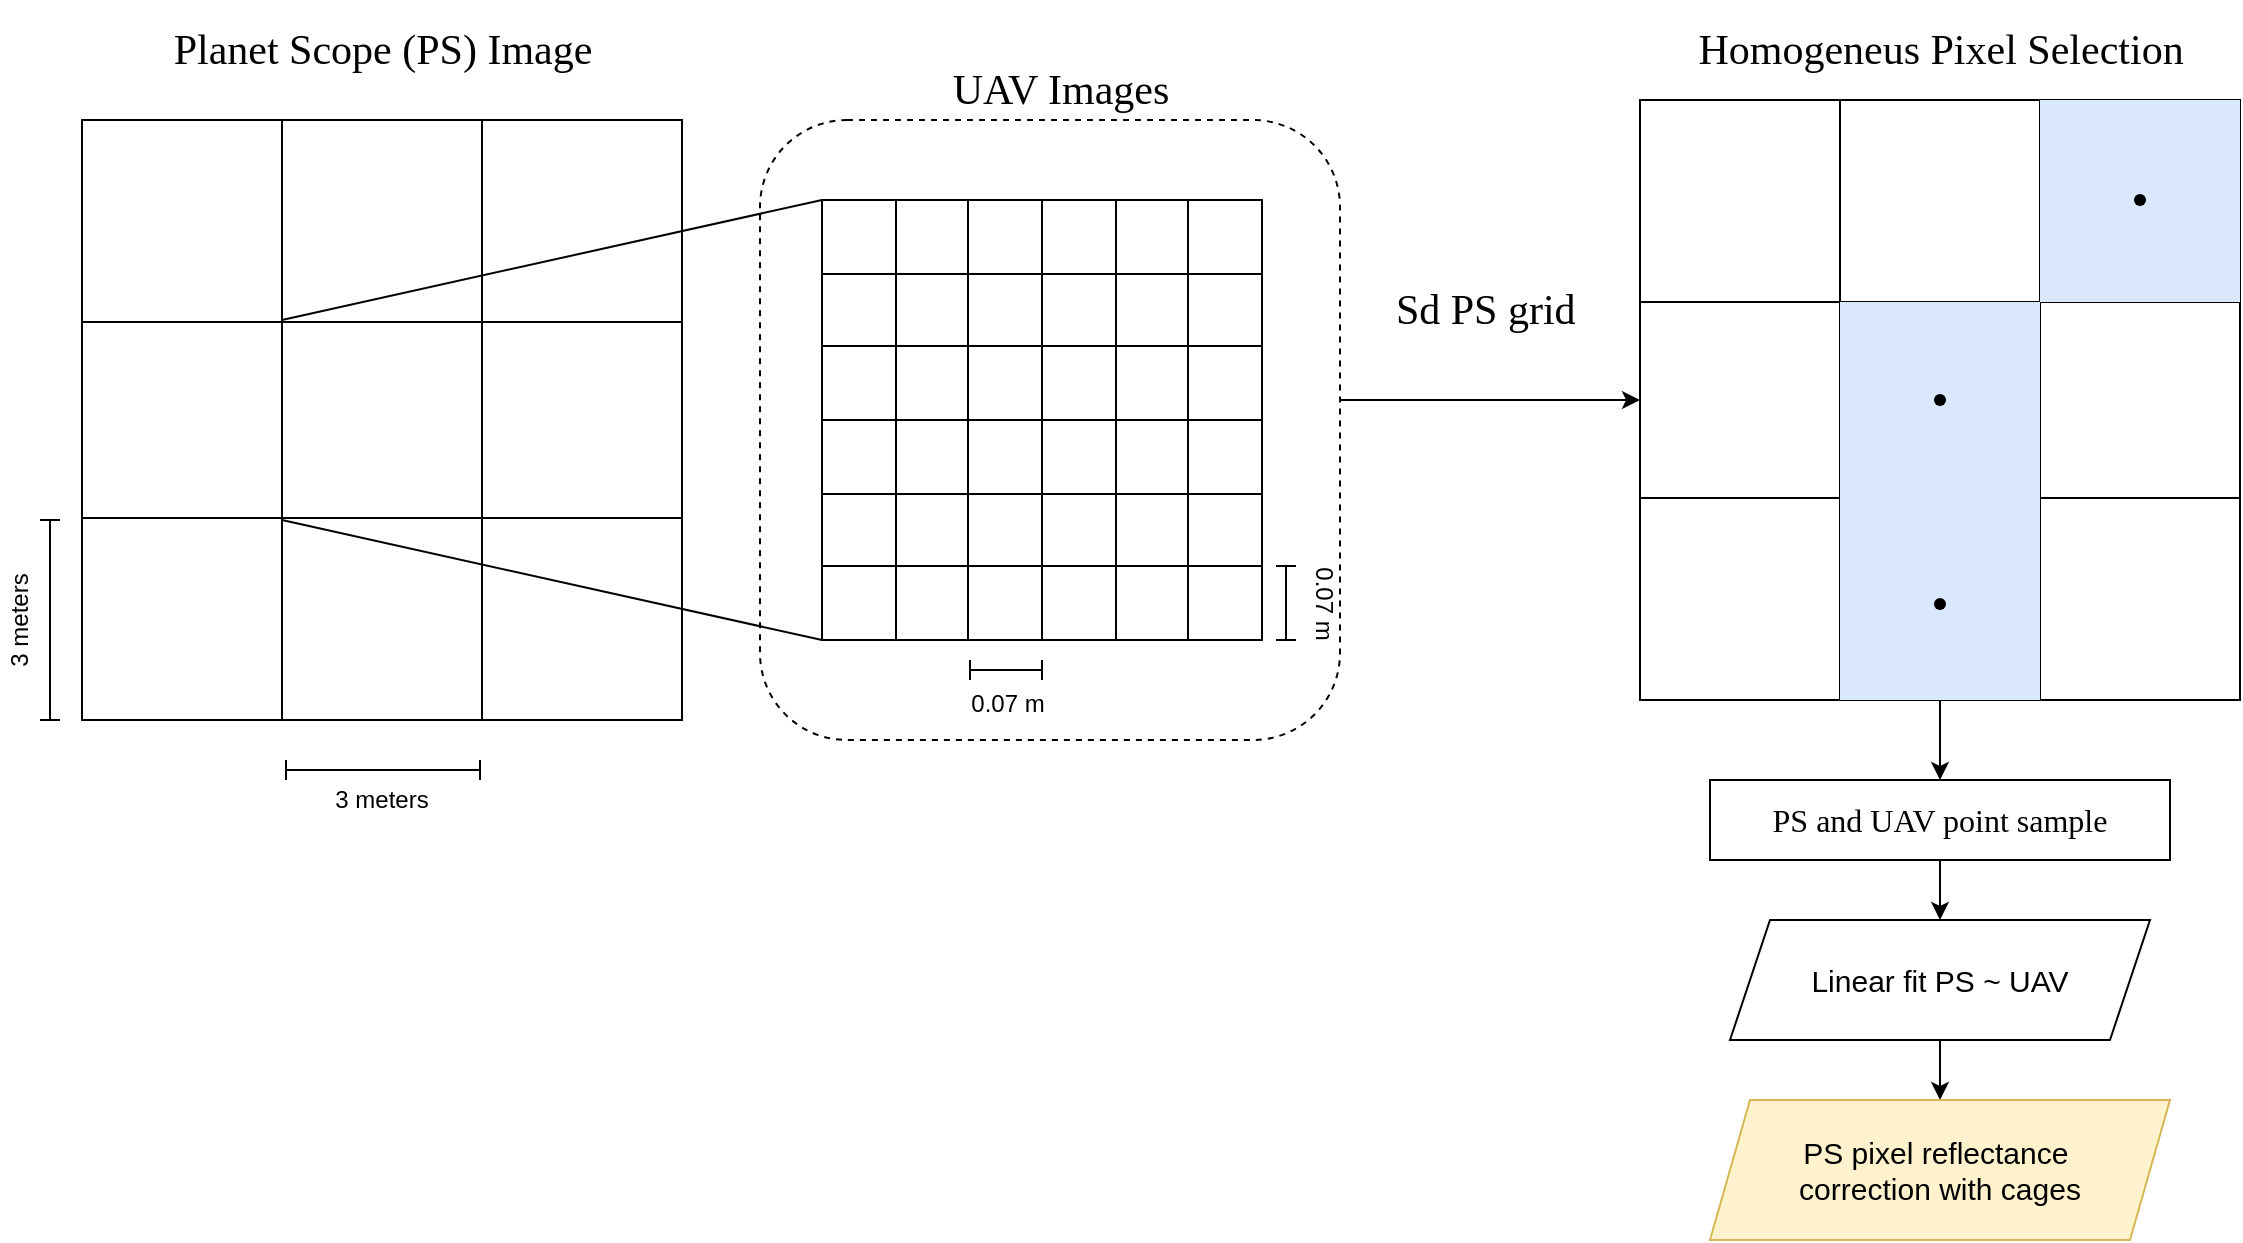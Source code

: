 <mxfile>
    <diagram name="Página-1" id="5rV0twhza5GSK3XuXcBs">
        <mxGraphModel dx="1407" dy="1780" grid="1" gridSize="10" guides="1" tooltips="1" connect="1" arrows="1" fold="1" page="1" pageScale="1" pageWidth="1169" pageHeight="827" math="0" shadow="0">
            <root>
                <mxCell id="0"/>
                <mxCell id="1" parent="0"/>
                <mxCell id="ST9EL9cw2-seMEYedsz2-27" value="" style="shape=table;startSize=0;container=1;collapsible=0;childLayout=tableLayout;fontSize=16;" parent="1" vertex="1">
                    <mxGeometry x="451" y="-550" width="110" height="110" as="geometry"/>
                </mxCell>
                <mxCell id="ST9EL9cw2-seMEYedsz2-28" value="" style="shape=tableRow;horizontal=0;startSize=0;swimlaneHead=0;swimlaneBody=0;strokeColor=inherit;top=0;left=0;bottom=0;right=0;collapsible=0;dropTarget=0;fillColor=none;points=[[0,0.5],[1,0.5]];portConstraint=eastwest;fontSize=16;" parent="ST9EL9cw2-seMEYedsz2-27" vertex="1">
                    <mxGeometry width="110" height="37" as="geometry"/>
                </mxCell>
                <mxCell id="ST9EL9cw2-seMEYedsz2-29" value="" style="shape=partialRectangle;html=1;whiteSpace=wrap;connectable=0;strokeColor=inherit;overflow=hidden;fillColor=none;top=0;left=0;bottom=0;right=0;pointerEvents=1;fontSize=16;" parent="ST9EL9cw2-seMEYedsz2-28" vertex="1">
                    <mxGeometry width="37" height="37" as="geometry">
                        <mxRectangle width="37" height="37" as="alternateBounds"/>
                    </mxGeometry>
                </mxCell>
                <mxCell id="ST9EL9cw2-seMEYedsz2-30" value="" style="shape=partialRectangle;html=1;whiteSpace=wrap;connectable=0;strokeColor=inherit;overflow=hidden;fillColor=none;top=0;left=0;bottom=0;right=0;pointerEvents=1;fontSize=16;" parent="ST9EL9cw2-seMEYedsz2-28" vertex="1">
                    <mxGeometry x="37" width="36" height="37" as="geometry">
                        <mxRectangle width="36" height="37" as="alternateBounds"/>
                    </mxGeometry>
                </mxCell>
                <mxCell id="ST9EL9cw2-seMEYedsz2-31" value="" style="shape=partialRectangle;html=1;whiteSpace=wrap;connectable=0;strokeColor=inherit;overflow=hidden;fillColor=none;top=0;left=0;bottom=0;right=0;pointerEvents=1;fontSize=16;" parent="ST9EL9cw2-seMEYedsz2-28" vertex="1">
                    <mxGeometry x="73" width="37" height="37" as="geometry">
                        <mxRectangle width="37" height="37" as="alternateBounds"/>
                    </mxGeometry>
                </mxCell>
                <mxCell id="ST9EL9cw2-seMEYedsz2-32" value="" style="shape=tableRow;horizontal=0;startSize=0;swimlaneHead=0;swimlaneBody=0;strokeColor=inherit;top=0;left=0;bottom=0;right=0;collapsible=0;dropTarget=0;fillColor=none;points=[[0,0.5],[1,0.5]];portConstraint=eastwest;fontSize=16;" parent="ST9EL9cw2-seMEYedsz2-27" vertex="1">
                    <mxGeometry y="37" width="110" height="36" as="geometry"/>
                </mxCell>
                <mxCell id="ST9EL9cw2-seMEYedsz2-33" value="" style="shape=partialRectangle;html=1;whiteSpace=wrap;connectable=0;strokeColor=inherit;overflow=hidden;fillColor=none;top=0;left=0;bottom=0;right=0;pointerEvents=1;fontSize=16;" parent="ST9EL9cw2-seMEYedsz2-32" vertex="1">
                    <mxGeometry width="37" height="36" as="geometry">
                        <mxRectangle width="37" height="36" as="alternateBounds"/>
                    </mxGeometry>
                </mxCell>
                <mxCell id="ST9EL9cw2-seMEYedsz2-34" value="" style="shape=partialRectangle;html=1;whiteSpace=wrap;connectable=0;strokeColor=inherit;overflow=hidden;fillColor=none;top=0;left=0;bottom=0;right=0;pointerEvents=1;fontSize=16;" parent="ST9EL9cw2-seMEYedsz2-32" vertex="1">
                    <mxGeometry x="37" width="36" height="36" as="geometry">
                        <mxRectangle width="36" height="36" as="alternateBounds"/>
                    </mxGeometry>
                </mxCell>
                <mxCell id="ST9EL9cw2-seMEYedsz2-35" value="" style="shape=partialRectangle;html=1;whiteSpace=wrap;connectable=0;strokeColor=inherit;overflow=hidden;fillColor=none;top=0;left=0;bottom=0;right=0;pointerEvents=1;fontSize=16;" parent="ST9EL9cw2-seMEYedsz2-32" vertex="1">
                    <mxGeometry x="73" width="37" height="36" as="geometry">
                        <mxRectangle width="37" height="36" as="alternateBounds"/>
                    </mxGeometry>
                </mxCell>
                <mxCell id="ST9EL9cw2-seMEYedsz2-36" value="" style="shape=tableRow;horizontal=0;startSize=0;swimlaneHead=0;swimlaneBody=0;strokeColor=inherit;top=0;left=0;bottom=0;right=0;collapsible=0;dropTarget=0;fillColor=none;points=[[0,0.5],[1,0.5]];portConstraint=eastwest;fontSize=16;" parent="ST9EL9cw2-seMEYedsz2-27" vertex="1">
                    <mxGeometry y="73" width="110" height="37" as="geometry"/>
                </mxCell>
                <mxCell id="ST9EL9cw2-seMEYedsz2-37" value="" style="shape=partialRectangle;html=1;whiteSpace=wrap;connectable=0;strokeColor=inherit;overflow=hidden;fillColor=none;top=0;left=0;bottom=0;right=0;pointerEvents=1;fontSize=16;" parent="ST9EL9cw2-seMEYedsz2-36" vertex="1">
                    <mxGeometry width="37" height="37" as="geometry">
                        <mxRectangle width="37" height="37" as="alternateBounds"/>
                    </mxGeometry>
                </mxCell>
                <mxCell id="ST9EL9cw2-seMEYedsz2-38" value="" style="shape=partialRectangle;html=1;whiteSpace=wrap;connectable=0;strokeColor=inherit;overflow=hidden;fillColor=none;top=0;left=0;bottom=0;right=0;pointerEvents=1;fontSize=16;" parent="ST9EL9cw2-seMEYedsz2-36" vertex="1">
                    <mxGeometry x="37" width="36" height="37" as="geometry">
                        <mxRectangle width="36" height="37" as="alternateBounds"/>
                    </mxGeometry>
                </mxCell>
                <mxCell id="ST9EL9cw2-seMEYedsz2-39" value="" style="shape=partialRectangle;html=1;whiteSpace=wrap;connectable=0;strokeColor=inherit;overflow=hidden;fillColor=none;top=0;left=0;bottom=0;right=0;pointerEvents=1;fontSize=16;" parent="ST9EL9cw2-seMEYedsz2-36" vertex="1">
                    <mxGeometry x="73" width="37" height="37" as="geometry">
                        <mxRectangle width="37" height="37" as="alternateBounds"/>
                    </mxGeometry>
                </mxCell>
                <mxCell id="ST9EL9cw2-seMEYedsz2-67" value="" style="shape=table;startSize=0;container=1;collapsible=0;childLayout=tableLayout;fontSize=16;" parent="1" vertex="1">
                    <mxGeometry x="81" y="-700" width="300" height="300" as="geometry"/>
                </mxCell>
                <mxCell id="ST9EL9cw2-seMEYedsz2-68" value="" style="shape=tableRow;horizontal=0;startSize=0;swimlaneHead=0;swimlaneBody=0;strokeColor=inherit;top=0;left=0;bottom=0;right=0;collapsible=0;dropTarget=0;fillColor=none;points=[[0,0.5],[1,0.5]];portConstraint=eastwest;fontSize=16;" parent="ST9EL9cw2-seMEYedsz2-67" vertex="1">
                    <mxGeometry width="300" height="101" as="geometry"/>
                </mxCell>
                <mxCell id="ST9EL9cw2-seMEYedsz2-69" value="" style="shape=partialRectangle;html=1;whiteSpace=wrap;connectable=0;strokeColor=inherit;overflow=hidden;fillColor=none;top=0;left=0;bottom=0;right=0;pointerEvents=1;fontSize=16;" parent="ST9EL9cw2-seMEYedsz2-68" vertex="1">
                    <mxGeometry width="100" height="101" as="geometry">
                        <mxRectangle width="100" height="101" as="alternateBounds"/>
                    </mxGeometry>
                </mxCell>
                <mxCell id="ST9EL9cw2-seMEYedsz2-70" value="" style="shape=partialRectangle;html=1;whiteSpace=wrap;connectable=0;strokeColor=inherit;overflow=hidden;fillColor=none;top=0;left=0;bottom=0;right=0;pointerEvents=1;fontSize=16;" parent="ST9EL9cw2-seMEYedsz2-68" vertex="1">
                    <mxGeometry x="100" width="100" height="101" as="geometry">
                        <mxRectangle width="100" height="101" as="alternateBounds"/>
                    </mxGeometry>
                </mxCell>
                <mxCell id="ST9EL9cw2-seMEYedsz2-71" value="" style="shape=partialRectangle;html=1;whiteSpace=wrap;connectable=0;strokeColor=inherit;overflow=hidden;fillColor=none;top=0;left=0;bottom=0;right=0;pointerEvents=1;fontSize=16;" parent="ST9EL9cw2-seMEYedsz2-68" vertex="1">
                    <mxGeometry x="200" width="100" height="101" as="geometry">
                        <mxRectangle width="100" height="101" as="alternateBounds"/>
                    </mxGeometry>
                </mxCell>
                <mxCell id="ST9EL9cw2-seMEYedsz2-72" value="" style="shape=tableRow;horizontal=0;startSize=0;swimlaneHead=0;swimlaneBody=0;strokeColor=inherit;top=0;left=0;bottom=0;right=0;collapsible=0;dropTarget=0;fillColor=none;points=[[0,0.5],[1,0.5]];portConstraint=eastwest;fontSize=16;" parent="ST9EL9cw2-seMEYedsz2-67" vertex="1">
                    <mxGeometry y="101" width="300" height="98" as="geometry"/>
                </mxCell>
                <mxCell id="ST9EL9cw2-seMEYedsz2-73" value="" style="shape=partialRectangle;html=1;whiteSpace=wrap;connectable=0;strokeColor=inherit;overflow=hidden;fillColor=none;top=0;left=0;bottom=0;right=0;pointerEvents=1;fontSize=16;" parent="ST9EL9cw2-seMEYedsz2-72" vertex="1">
                    <mxGeometry width="100" height="98" as="geometry">
                        <mxRectangle width="100" height="98" as="alternateBounds"/>
                    </mxGeometry>
                </mxCell>
                <mxCell id="ST9EL9cw2-seMEYedsz2-74" value="" style="shape=partialRectangle;html=1;whiteSpace=wrap;connectable=0;strokeColor=inherit;overflow=hidden;fillColor=none;top=0;left=0;bottom=0;right=0;pointerEvents=1;fontSize=16;" parent="ST9EL9cw2-seMEYedsz2-72" vertex="1">
                    <mxGeometry x="100" width="100" height="98" as="geometry">
                        <mxRectangle width="100" height="98" as="alternateBounds"/>
                    </mxGeometry>
                </mxCell>
                <mxCell id="ST9EL9cw2-seMEYedsz2-75" value="" style="shape=partialRectangle;html=1;whiteSpace=wrap;connectable=0;strokeColor=inherit;overflow=hidden;fillColor=none;top=0;left=0;bottom=0;right=0;pointerEvents=1;fontSize=16;" parent="ST9EL9cw2-seMEYedsz2-72" vertex="1">
                    <mxGeometry x="200" width="100" height="98" as="geometry">
                        <mxRectangle width="100" height="98" as="alternateBounds"/>
                    </mxGeometry>
                </mxCell>
                <mxCell id="ST9EL9cw2-seMEYedsz2-76" value="" style="shape=tableRow;horizontal=0;startSize=0;swimlaneHead=0;swimlaneBody=0;strokeColor=inherit;top=0;left=0;bottom=0;right=0;collapsible=0;dropTarget=0;fillColor=none;points=[[0,0.5],[1,0.5]];portConstraint=eastwest;fontSize=16;" parent="ST9EL9cw2-seMEYedsz2-67" vertex="1">
                    <mxGeometry y="199" width="300" height="101" as="geometry"/>
                </mxCell>
                <mxCell id="ST9EL9cw2-seMEYedsz2-77" value="" style="shape=partialRectangle;html=1;whiteSpace=wrap;connectable=0;strokeColor=inherit;overflow=hidden;fillColor=none;top=0;left=0;bottom=0;right=0;pointerEvents=1;fontSize=16;" parent="ST9EL9cw2-seMEYedsz2-76" vertex="1">
                    <mxGeometry width="100" height="101" as="geometry">
                        <mxRectangle width="100" height="101" as="alternateBounds"/>
                    </mxGeometry>
                </mxCell>
                <mxCell id="ST9EL9cw2-seMEYedsz2-78" value="" style="shape=partialRectangle;html=1;whiteSpace=wrap;connectable=0;strokeColor=inherit;overflow=hidden;fillColor=none;top=0;left=0;bottom=0;right=0;pointerEvents=1;fontSize=16;" parent="ST9EL9cw2-seMEYedsz2-76" vertex="1">
                    <mxGeometry x="100" width="100" height="101" as="geometry">
                        <mxRectangle width="100" height="101" as="alternateBounds"/>
                    </mxGeometry>
                </mxCell>
                <mxCell id="ST9EL9cw2-seMEYedsz2-79" value="" style="shape=partialRectangle;html=1;whiteSpace=wrap;connectable=0;strokeColor=inherit;overflow=hidden;fillColor=none;top=0;left=0;bottom=0;right=0;pointerEvents=1;fontSize=16;" parent="ST9EL9cw2-seMEYedsz2-76" vertex="1">
                    <mxGeometry x="200" width="100" height="101" as="geometry">
                        <mxRectangle width="100" height="101" as="alternateBounds"/>
                    </mxGeometry>
                </mxCell>
                <mxCell id="ST9EL9cw2-seMEYedsz2-120" value="" style="endArrow=none;html=1;rounded=0;entryX=0;entryY=0;entryDx=0;entryDy=0;entryPerimeter=0;" parent="1" target="ST9EL9cw2-seMEYedsz2-136" edge="1">
                    <mxGeometry width="50" height="50" relative="1" as="geometry">
                        <mxPoint x="181" y="-600" as="sourcePoint"/>
                        <mxPoint x="450.88" y="-621.594" as="targetPoint"/>
                    </mxGeometry>
                </mxCell>
                <mxCell id="ST9EL9cw2-seMEYedsz2-121" value="" style="endArrow=none;html=1;rounded=0;" parent="1" edge="1">
                    <mxGeometry width="50" height="50" relative="1" as="geometry">
                        <mxPoint x="181" y="-500" as="sourcePoint"/>
                        <mxPoint x="451" y="-440" as="targetPoint"/>
                    </mxGeometry>
                </mxCell>
                <mxCell id="ST9EL9cw2-seMEYedsz2-122" value="" style="shape=table;startSize=0;container=1;collapsible=0;childLayout=tableLayout;fontSize=16;" parent="1" vertex="1">
                    <mxGeometry x="561" y="-550" width="110" height="110" as="geometry"/>
                </mxCell>
                <mxCell id="ST9EL9cw2-seMEYedsz2-123" value="" style="shape=tableRow;horizontal=0;startSize=0;swimlaneHead=0;swimlaneBody=0;strokeColor=inherit;top=0;left=0;bottom=0;right=0;collapsible=0;dropTarget=0;fillColor=none;points=[[0,0.5],[1,0.5]];portConstraint=eastwest;fontSize=16;" parent="ST9EL9cw2-seMEYedsz2-122" vertex="1">
                    <mxGeometry width="110" height="37" as="geometry"/>
                </mxCell>
                <mxCell id="ST9EL9cw2-seMEYedsz2-124" value="" style="shape=partialRectangle;html=1;whiteSpace=wrap;connectable=0;strokeColor=inherit;overflow=hidden;fillColor=none;top=0;left=0;bottom=0;right=0;pointerEvents=1;fontSize=16;" parent="ST9EL9cw2-seMEYedsz2-123" vertex="1">
                    <mxGeometry width="37" height="37" as="geometry">
                        <mxRectangle width="37" height="37" as="alternateBounds"/>
                    </mxGeometry>
                </mxCell>
                <mxCell id="ST9EL9cw2-seMEYedsz2-125" value="" style="shape=partialRectangle;html=1;whiteSpace=wrap;connectable=0;strokeColor=inherit;overflow=hidden;fillColor=none;top=0;left=0;bottom=0;right=0;pointerEvents=1;fontSize=16;" parent="ST9EL9cw2-seMEYedsz2-123" vertex="1">
                    <mxGeometry x="37" width="36" height="37" as="geometry">
                        <mxRectangle width="36" height="37" as="alternateBounds"/>
                    </mxGeometry>
                </mxCell>
                <mxCell id="ST9EL9cw2-seMEYedsz2-126" value="" style="shape=partialRectangle;html=1;whiteSpace=wrap;connectable=0;strokeColor=inherit;overflow=hidden;fillColor=none;top=0;left=0;bottom=0;right=0;pointerEvents=1;fontSize=16;" parent="ST9EL9cw2-seMEYedsz2-123" vertex="1">
                    <mxGeometry x="73" width="37" height="37" as="geometry">
                        <mxRectangle width="37" height="37" as="alternateBounds"/>
                    </mxGeometry>
                </mxCell>
                <mxCell id="ST9EL9cw2-seMEYedsz2-127" value="" style="shape=tableRow;horizontal=0;startSize=0;swimlaneHead=0;swimlaneBody=0;strokeColor=inherit;top=0;left=0;bottom=0;right=0;collapsible=0;dropTarget=0;fillColor=none;points=[[0,0.5],[1,0.5]];portConstraint=eastwest;fontSize=16;" parent="ST9EL9cw2-seMEYedsz2-122" vertex="1">
                    <mxGeometry y="37" width="110" height="36" as="geometry"/>
                </mxCell>
                <mxCell id="ST9EL9cw2-seMEYedsz2-128" value="" style="shape=partialRectangle;html=1;whiteSpace=wrap;connectable=0;strokeColor=inherit;overflow=hidden;fillColor=none;top=0;left=0;bottom=0;right=0;pointerEvents=1;fontSize=16;" parent="ST9EL9cw2-seMEYedsz2-127" vertex="1">
                    <mxGeometry width="37" height="36" as="geometry">
                        <mxRectangle width="37" height="36" as="alternateBounds"/>
                    </mxGeometry>
                </mxCell>
                <mxCell id="ST9EL9cw2-seMEYedsz2-129" value="" style="shape=partialRectangle;html=1;whiteSpace=wrap;connectable=0;strokeColor=inherit;overflow=hidden;fillColor=none;top=0;left=0;bottom=0;right=0;pointerEvents=1;fontSize=16;" parent="ST9EL9cw2-seMEYedsz2-127" vertex="1">
                    <mxGeometry x="37" width="36" height="36" as="geometry">
                        <mxRectangle width="36" height="36" as="alternateBounds"/>
                    </mxGeometry>
                </mxCell>
                <mxCell id="ST9EL9cw2-seMEYedsz2-130" value="" style="shape=partialRectangle;html=1;whiteSpace=wrap;connectable=0;strokeColor=inherit;overflow=hidden;fillColor=none;top=0;left=0;bottom=0;right=0;pointerEvents=1;fontSize=16;" parent="ST9EL9cw2-seMEYedsz2-127" vertex="1">
                    <mxGeometry x="73" width="37" height="36" as="geometry">
                        <mxRectangle width="37" height="36" as="alternateBounds"/>
                    </mxGeometry>
                </mxCell>
                <mxCell id="ST9EL9cw2-seMEYedsz2-131" value="" style="shape=tableRow;horizontal=0;startSize=0;swimlaneHead=0;swimlaneBody=0;strokeColor=inherit;top=0;left=0;bottom=0;right=0;collapsible=0;dropTarget=0;fillColor=none;points=[[0,0.5],[1,0.5]];portConstraint=eastwest;fontSize=16;" parent="ST9EL9cw2-seMEYedsz2-122" vertex="1">
                    <mxGeometry y="73" width="110" height="37" as="geometry"/>
                </mxCell>
                <mxCell id="ST9EL9cw2-seMEYedsz2-132" value="" style="shape=partialRectangle;html=1;whiteSpace=wrap;connectable=0;strokeColor=inherit;overflow=hidden;fillColor=none;top=0;left=0;bottom=0;right=0;pointerEvents=1;fontSize=16;" parent="ST9EL9cw2-seMEYedsz2-131" vertex="1">
                    <mxGeometry width="37" height="37" as="geometry">
                        <mxRectangle width="37" height="37" as="alternateBounds"/>
                    </mxGeometry>
                </mxCell>
                <mxCell id="ST9EL9cw2-seMEYedsz2-133" value="" style="shape=partialRectangle;html=1;whiteSpace=wrap;connectable=0;strokeColor=inherit;overflow=hidden;fillColor=none;top=0;left=0;bottom=0;right=0;pointerEvents=1;fontSize=16;" parent="ST9EL9cw2-seMEYedsz2-131" vertex="1">
                    <mxGeometry x="37" width="36" height="37" as="geometry">
                        <mxRectangle width="36" height="37" as="alternateBounds"/>
                    </mxGeometry>
                </mxCell>
                <mxCell id="ST9EL9cw2-seMEYedsz2-134" value="" style="shape=partialRectangle;html=1;whiteSpace=wrap;connectable=0;strokeColor=inherit;overflow=hidden;fillColor=none;top=0;left=0;bottom=0;right=0;pointerEvents=1;fontSize=16;" parent="ST9EL9cw2-seMEYedsz2-131" vertex="1">
                    <mxGeometry x="73" width="37" height="37" as="geometry">
                        <mxRectangle width="37" height="37" as="alternateBounds"/>
                    </mxGeometry>
                </mxCell>
                <mxCell id="ST9EL9cw2-seMEYedsz2-135" value="" style="shape=table;startSize=0;container=1;collapsible=0;childLayout=tableLayout;fontSize=16;" parent="1" vertex="1">
                    <mxGeometry x="451" y="-660" width="110" height="110" as="geometry"/>
                </mxCell>
                <mxCell id="ST9EL9cw2-seMEYedsz2-136" value="" style="shape=tableRow;horizontal=0;startSize=0;swimlaneHead=0;swimlaneBody=0;strokeColor=inherit;top=0;left=0;bottom=0;right=0;collapsible=0;dropTarget=0;fillColor=none;points=[[0,0.5],[1,0.5]];portConstraint=eastwest;fontSize=16;" parent="ST9EL9cw2-seMEYedsz2-135" vertex="1">
                    <mxGeometry width="110" height="37" as="geometry"/>
                </mxCell>
                <mxCell id="ST9EL9cw2-seMEYedsz2-137" value="" style="shape=partialRectangle;html=1;whiteSpace=wrap;connectable=0;strokeColor=inherit;overflow=hidden;fillColor=none;top=0;left=0;bottom=0;right=0;pointerEvents=1;fontSize=16;" parent="ST9EL9cw2-seMEYedsz2-136" vertex="1">
                    <mxGeometry width="37" height="37" as="geometry">
                        <mxRectangle width="37" height="37" as="alternateBounds"/>
                    </mxGeometry>
                </mxCell>
                <mxCell id="ST9EL9cw2-seMEYedsz2-138" value="" style="shape=partialRectangle;html=1;whiteSpace=wrap;connectable=0;strokeColor=inherit;overflow=hidden;fillColor=none;top=0;left=0;bottom=0;right=0;pointerEvents=1;fontSize=16;" parent="ST9EL9cw2-seMEYedsz2-136" vertex="1">
                    <mxGeometry x="37" width="36" height="37" as="geometry">
                        <mxRectangle width="36" height="37" as="alternateBounds"/>
                    </mxGeometry>
                </mxCell>
                <mxCell id="ST9EL9cw2-seMEYedsz2-139" value="" style="shape=partialRectangle;html=1;whiteSpace=wrap;connectable=0;strokeColor=inherit;overflow=hidden;fillColor=none;top=0;left=0;bottom=0;right=0;pointerEvents=1;fontSize=16;" parent="ST9EL9cw2-seMEYedsz2-136" vertex="1">
                    <mxGeometry x="73" width="37" height="37" as="geometry">
                        <mxRectangle width="37" height="37" as="alternateBounds"/>
                    </mxGeometry>
                </mxCell>
                <mxCell id="ST9EL9cw2-seMEYedsz2-140" value="" style="shape=tableRow;horizontal=0;startSize=0;swimlaneHead=0;swimlaneBody=0;strokeColor=inherit;top=0;left=0;bottom=0;right=0;collapsible=0;dropTarget=0;fillColor=none;points=[[0,0.5],[1,0.5]];portConstraint=eastwest;fontSize=16;" parent="ST9EL9cw2-seMEYedsz2-135" vertex="1">
                    <mxGeometry y="37" width="110" height="36" as="geometry"/>
                </mxCell>
                <mxCell id="ST9EL9cw2-seMEYedsz2-141" value="" style="shape=partialRectangle;html=1;whiteSpace=wrap;connectable=0;strokeColor=inherit;overflow=hidden;fillColor=none;top=0;left=0;bottom=0;right=0;pointerEvents=1;fontSize=16;" parent="ST9EL9cw2-seMEYedsz2-140" vertex="1">
                    <mxGeometry width="37" height="36" as="geometry">
                        <mxRectangle width="37" height="36" as="alternateBounds"/>
                    </mxGeometry>
                </mxCell>
                <mxCell id="ST9EL9cw2-seMEYedsz2-142" value="" style="shape=partialRectangle;html=1;whiteSpace=wrap;connectable=0;strokeColor=inherit;overflow=hidden;fillColor=none;top=0;left=0;bottom=0;right=0;pointerEvents=1;fontSize=16;" parent="ST9EL9cw2-seMEYedsz2-140" vertex="1">
                    <mxGeometry x="37" width="36" height="36" as="geometry">
                        <mxRectangle width="36" height="36" as="alternateBounds"/>
                    </mxGeometry>
                </mxCell>
                <mxCell id="ST9EL9cw2-seMEYedsz2-143" value="" style="shape=partialRectangle;html=1;whiteSpace=wrap;connectable=0;strokeColor=inherit;overflow=hidden;fillColor=none;top=0;left=0;bottom=0;right=0;pointerEvents=1;fontSize=16;" parent="ST9EL9cw2-seMEYedsz2-140" vertex="1">
                    <mxGeometry x="73" width="37" height="36" as="geometry">
                        <mxRectangle width="37" height="36" as="alternateBounds"/>
                    </mxGeometry>
                </mxCell>
                <mxCell id="ST9EL9cw2-seMEYedsz2-144" value="" style="shape=tableRow;horizontal=0;startSize=0;swimlaneHead=0;swimlaneBody=0;strokeColor=inherit;top=0;left=0;bottom=0;right=0;collapsible=0;dropTarget=0;fillColor=none;points=[[0,0.5],[1,0.5]];portConstraint=eastwest;fontSize=16;" parent="ST9EL9cw2-seMEYedsz2-135" vertex="1">
                    <mxGeometry y="73" width="110" height="37" as="geometry"/>
                </mxCell>
                <mxCell id="ST9EL9cw2-seMEYedsz2-145" value="" style="shape=partialRectangle;html=1;whiteSpace=wrap;connectable=0;strokeColor=inherit;overflow=hidden;fillColor=none;top=0;left=0;bottom=0;right=0;pointerEvents=1;fontSize=16;" parent="ST9EL9cw2-seMEYedsz2-144" vertex="1">
                    <mxGeometry width="37" height="37" as="geometry">
                        <mxRectangle width="37" height="37" as="alternateBounds"/>
                    </mxGeometry>
                </mxCell>
                <mxCell id="ST9EL9cw2-seMEYedsz2-146" value="" style="shape=partialRectangle;html=1;whiteSpace=wrap;connectable=0;strokeColor=inherit;overflow=hidden;fillColor=none;top=0;left=0;bottom=0;right=0;pointerEvents=1;fontSize=16;" parent="ST9EL9cw2-seMEYedsz2-144" vertex="1">
                    <mxGeometry x="37" width="36" height="37" as="geometry">
                        <mxRectangle width="36" height="37" as="alternateBounds"/>
                    </mxGeometry>
                </mxCell>
                <mxCell id="ST9EL9cw2-seMEYedsz2-147" value="" style="shape=partialRectangle;html=1;whiteSpace=wrap;connectable=0;strokeColor=inherit;overflow=hidden;fillColor=none;top=0;left=0;bottom=0;right=0;pointerEvents=1;fontSize=16;" parent="ST9EL9cw2-seMEYedsz2-144" vertex="1">
                    <mxGeometry x="73" width="37" height="37" as="geometry">
                        <mxRectangle width="37" height="37" as="alternateBounds"/>
                    </mxGeometry>
                </mxCell>
                <mxCell id="ST9EL9cw2-seMEYedsz2-148" value="" style="shape=table;startSize=0;container=1;collapsible=0;childLayout=tableLayout;fontSize=16;" parent="1" vertex="1">
                    <mxGeometry x="561" y="-660" width="110" height="110" as="geometry"/>
                </mxCell>
                <mxCell id="ST9EL9cw2-seMEYedsz2-149" value="" style="shape=tableRow;horizontal=0;startSize=0;swimlaneHead=0;swimlaneBody=0;strokeColor=inherit;top=0;left=0;bottom=0;right=0;collapsible=0;dropTarget=0;fillColor=none;points=[[0,0.5],[1,0.5]];portConstraint=eastwest;fontSize=16;" parent="ST9EL9cw2-seMEYedsz2-148" vertex="1">
                    <mxGeometry width="110" height="37" as="geometry"/>
                </mxCell>
                <mxCell id="ST9EL9cw2-seMEYedsz2-150" value="" style="shape=partialRectangle;html=1;whiteSpace=wrap;connectable=0;strokeColor=inherit;overflow=hidden;fillColor=none;top=0;left=0;bottom=0;right=0;pointerEvents=1;fontSize=16;" parent="ST9EL9cw2-seMEYedsz2-149" vertex="1">
                    <mxGeometry width="37" height="37" as="geometry">
                        <mxRectangle width="37" height="37" as="alternateBounds"/>
                    </mxGeometry>
                </mxCell>
                <mxCell id="ST9EL9cw2-seMEYedsz2-151" value="" style="shape=partialRectangle;html=1;whiteSpace=wrap;connectable=0;strokeColor=inherit;overflow=hidden;fillColor=none;top=0;left=0;bottom=0;right=0;pointerEvents=1;fontSize=16;" parent="ST9EL9cw2-seMEYedsz2-149" vertex="1">
                    <mxGeometry x="37" width="36" height="37" as="geometry">
                        <mxRectangle width="36" height="37" as="alternateBounds"/>
                    </mxGeometry>
                </mxCell>
                <mxCell id="ST9EL9cw2-seMEYedsz2-152" value="" style="shape=partialRectangle;html=1;whiteSpace=wrap;connectable=0;strokeColor=inherit;overflow=hidden;fillColor=none;top=0;left=0;bottom=0;right=0;pointerEvents=1;fontSize=16;" parent="ST9EL9cw2-seMEYedsz2-149" vertex="1">
                    <mxGeometry x="73" width="37" height="37" as="geometry">
                        <mxRectangle width="37" height="37" as="alternateBounds"/>
                    </mxGeometry>
                </mxCell>
                <mxCell id="ST9EL9cw2-seMEYedsz2-153" value="" style="shape=tableRow;horizontal=0;startSize=0;swimlaneHead=0;swimlaneBody=0;strokeColor=inherit;top=0;left=0;bottom=0;right=0;collapsible=0;dropTarget=0;fillColor=none;points=[[0,0.5],[1,0.5]];portConstraint=eastwest;fontSize=16;" parent="ST9EL9cw2-seMEYedsz2-148" vertex="1">
                    <mxGeometry y="37" width="110" height="36" as="geometry"/>
                </mxCell>
                <mxCell id="ST9EL9cw2-seMEYedsz2-154" value="" style="shape=partialRectangle;html=1;whiteSpace=wrap;connectable=0;strokeColor=inherit;overflow=hidden;fillColor=none;top=0;left=0;bottom=0;right=0;pointerEvents=1;fontSize=16;" parent="ST9EL9cw2-seMEYedsz2-153" vertex="1">
                    <mxGeometry width="37" height="36" as="geometry">
                        <mxRectangle width="37" height="36" as="alternateBounds"/>
                    </mxGeometry>
                </mxCell>
                <mxCell id="ST9EL9cw2-seMEYedsz2-155" value="" style="shape=partialRectangle;html=1;whiteSpace=wrap;connectable=0;strokeColor=inherit;overflow=hidden;fillColor=none;top=0;left=0;bottom=0;right=0;pointerEvents=1;fontSize=16;" parent="ST9EL9cw2-seMEYedsz2-153" vertex="1">
                    <mxGeometry x="37" width="36" height="36" as="geometry">
                        <mxRectangle width="36" height="36" as="alternateBounds"/>
                    </mxGeometry>
                </mxCell>
                <mxCell id="ST9EL9cw2-seMEYedsz2-156" value="" style="shape=partialRectangle;html=1;whiteSpace=wrap;connectable=0;strokeColor=inherit;overflow=hidden;fillColor=none;top=0;left=0;bottom=0;right=0;pointerEvents=1;fontSize=16;" parent="ST9EL9cw2-seMEYedsz2-153" vertex="1">
                    <mxGeometry x="73" width="37" height="36" as="geometry">
                        <mxRectangle width="37" height="36" as="alternateBounds"/>
                    </mxGeometry>
                </mxCell>
                <mxCell id="ST9EL9cw2-seMEYedsz2-157" value="" style="shape=tableRow;horizontal=0;startSize=0;swimlaneHead=0;swimlaneBody=0;strokeColor=inherit;top=0;left=0;bottom=0;right=0;collapsible=0;dropTarget=0;fillColor=none;points=[[0,0.5],[1,0.5]];portConstraint=eastwest;fontSize=16;" parent="ST9EL9cw2-seMEYedsz2-148" vertex="1">
                    <mxGeometry y="73" width="110" height="37" as="geometry"/>
                </mxCell>
                <mxCell id="ST9EL9cw2-seMEYedsz2-158" value="" style="shape=partialRectangle;html=1;whiteSpace=wrap;connectable=0;strokeColor=inherit;overflow=hidden;fillColor=none;top=0;left=0;bottom=0;right=0;pointerEvents=1;fontSize=16;" parent="ST9EL9cw2-seMEYedsz2-157" vertex="1">
                    <mxGeometry width="37" height="37" as="geometry">
                        <mxRectangle width="37" height="37" as="alternateBounds"/>
                    </mxGeometry>
                </mxCell>
                <mxCell id="ST9EL9cw2-seMEYedsz2-159" value="" style="shape=partialRectangle;html=1;whiteSpace=wrap;connectable=0;strokeColor=inherit;overflow=hidden;fillColor=none;top=0;left=0;bottom=0;right=0;pointerEvents=1;fontSize=16;" parent="ST9EL9cw2-seMEYedsz2-157" vertex="1">
                    <mxGeometry x="37" width="36" height="37" as="geometry">
                        <mxRectangle width="36" height="37" as="alternateBounds"/>
                    </mxGeometry>
                </mxCell>
                <mxCell id="ST9EL9cw2-seMEYedsz2-160" value="" style="shape=partialRectangle;html=1;whiteSpace=wrap;connectable=0;strokeColor=inherit;overflow=hidden;fillColor=none;top=0;left=0;bottom=0;right=0;pointerEvents=1;fontSize=16;" parent="ST9EL9cw2-seMEYedsz2-157" vertex="1">
                    <mxGeometry x="73" width="37" height="37" as="geometry">
                        <mxRectangle width="37" height="37" as="alternateBounds"/>
                    </mxGeometry>
                </mxCell>
                <mxCell id="ST9EL9cw2-seMEYedsz2-161" value="Planet Scope (PS) Image" style="text;strokeColor=none;fillColor=none;html=1;fontSize=21;fontStyle=0;verticalAlign=middle;align=center;fontFamily=Verdana;" parent="1" vertex="1">
                    <mxGeometry x="81" y="-760" width="300" height="50" as="geometry"/>
                </mxCell>
                <mxCell id="ST9EL9cw2-seMEYedsz2-162" value="UAV Images" style="text;strokeColor=none;fillColor=none;html=1;fontSize=21;fontStyle=0;verticalAlign=middle;align=center;fontFamily=Verdana;" parent="1" vertex="1">
                    <mxGeometry x="420" y="-740" width="300" height="50" as="geometry"/>
                </mxCell>
                <mxCell id="ST9EL9cw2-seMEYedsz2-163" value="" style="shape=crossbar;whiteSpace=wrap;html=1;rounded=1;" parent="1" vertex="1">
                    <mxGeometry x="183" y="-380" width="97" height="10" as="geometry"/>
                </mxCell>
                <mxCell id="ST9EL9cw2-seMEYedsz2-168" value="" style="shape=crossbar;whiteSpace=wrap;html=1;rounded=1;direction=south;" parent="1" vertex="1">
                    <mxGeometry x="60" y="-500" width="10" height="100" as="geometry"/>
                </mxCell>
                <UserObject label="3 meters" placeholders="1" name="Variable" id="ST9EL9cw2-seMEYedsz2-169">
                    <mxCell style="text;html=1;strokeColor=none;fillColor=none;align=center;verticalAlign=middle;whiteSpace=wrap;overflow=hidden;" parent="1" vertex="1">
                        <mxGeometry x="191" y="-370" width="80" height="20" as="geometry"/>
                    </mxCell>
                </UserObject>
                <UserObject label="3 meters" placeholders="1" name="Variable" id="ST9EL9cw2-seMEYedsz2-170">
                    <mxCell style="text;html=1;strokeColor=none;fillColor=none;align=center;verticalAlign=middle;whiteSpace=wrap;overflow=hidden;rotation=-90;" parent="1" vertex="1">
                        <mxGeometry x="10" y="-460" width="80" height="20" as="geometry"/>
                    </mxCell>
                </UserObject>
                <mxCell id="ST9EL9cw2-seMEYedsz2-171" value="" style="shape=crossbar;whiteSpace=wrap;html=1;rounded=1;" parent="1" vertex="1">
                    <mxGeometry x="525" y="-430" width="36" height="10" as="geometry"/>
                </mxCell>
                <UserObject label="0.07 m" placeholders="1" name="Variable" id="ST9EL9cw2-seMEYedsz2-172">
                    <mxCell style="text;html=1;strokeColor=none;fillColor=none;align=center;verticalAlign=middle;whiteSpace=wrap;overflow=hidden;" parent="1" vertex="1">
                        <mxGeometry x="504" y="-418" width="80" height="20" as="geometry"/>
                    </mxCell>
                </UserObject>
                <mxCell id="ST9EL9cw2-seMEYedsz2-173" value="" style="shape=crossbar;whiteSpace=wrap;html=1;rounded=1;rotation=-90;" parent="1" vertex="1">
                    <mxGeometry x="664.5" y="-463.5" width="37" height="10" as="geometry"/>
                </mxCell>
                <UserObject label="0.07 m" placeholders="1" name="Variable" id="ST9EL9cw2-seMEYedsz2-174">
                    <mxCell style="text;html=1;strokeColor=none;fillColor=none;align=center;verticalAlign=middle;whiteSpace=wrap;overflow=hidden;rotation=90;" parent="1" vertex="1">
                        <mxGeometry x="662" y="-468" width="80" height="20" as="geometry"/>
                    </mxCell>
                </UserObject>
                <mxCell id="ST9EL9cw2-seMEYedsz2-176" value="" style="rounded=1;whiteSpace=wrap;html=1;fillColor=none;dashed=1;" parent="1" vertex="1">
                    <mxGeometry x="420" y="-700" width="290" height="310" as="geometry"/>
                </mxCell>
                <mxCell id="ST9EL9cw2-seMEYedsz2-175" value="" style="endArrow=classic;html=1;rounded=0;entryX=0;entryY=0.5;entryDx=0;entryDy=0;" parent="1" target="ST9EL9cw2-seMEYedsz2-182" edge="1">
                    <mxGeometry width="50" height="50" relative="1" as="geometry">
                        <mxPoint x="710" y="-560" as="sourcePoint"/>
                        <mxPoint x="800" y="-560" as="targetPoint"/>
                    </mxGeometry>
                </mxCell>
                <mxCell id="ST9EL9cw2-seMEYedsz2-217" style="edgeStyle=orthogonalEdgeStyle;rounded=0;orthogonalLoop=1;jettySize=auto;html=1;entryX=0.5;entryY=0;entryDx=0;entryDy=0;" parent="1" source="ST9EL9cw2-seMEYedsz2-177" target="ST9EL9cw2-seMEYedsz2-219" edge="1">
                    <mxGeometry relative="1" as="geometry">
                        <mxPoint x="1010" y="-320.0" as="targetPoint"/>
                    </mxGeometry>
                </mxCell>
                <mxCell id="ST9EL9cw2-seMEYedsz2-177" value="" style="shape=table;startSize=0;container=1;collapsible=0;childLayout=tableLayout;fontSize=16;strokeColor=default;" parent="1" vertex="1">
                    <mxGeometry x="860" y="-710" width="300" height="300" as="geometry"/>
                </mxCell>
                <mxCell id="ST9EL9cw2-seMEYedsz2-178" value="" style="shape=tableRow;horizontal=0;startSize=0;swimlaneHead=0;swimlaneBody=0;strokeColor=inherit;top=0;left=0;bottom=0;right=0;collapsible=0;dropTarget=0;fillColor=none;points=[[0,0.5],[1,0.5]];portConstraint=eastwest;fontSize=16;" parent="ST9EL9cw2-seMEYedsz2-177" vertex="1">
                    <mxGeometry width="300" height="101" as="geometry"/>
                </mxCell>
                <mxCell id="ST9EL9cw2-seMEYedsz2-179" value="" style="shape=partialRectangle;html=1;whiteSpace=wrap;connectable=0;strokeColor=inherit;overflow=hidden;fillColor=none;top=0;left=0;bottom=0;right=0;pointerEvents=1;fontSize=16;strokeWidth=3;" parent="ST9EL9cw2-seMEYedsz2-178" vertex="1">
                    <mxGeometry width="100" height="101" as="geometry">
                        <mxRectangle width="100" height="101" as="alternateBounds"/>
                    </mxGeometry>
                </mxCell>
                <mxCell id="ST9EL9cw2-seMEYedsz2-180" value="" style="shape=partialRectangle;html=1;whiteSpace=wrap;connectable=0;strokeColor=inherit;overflow=hidden;fillColor=none;top=0;left=0;bottom=0;right=0;pointerEvents=1;fontSize=16;strokeWidth=3;" parent="ST9EL9cw2-seMEYedsz2-178" vertex="1">
                    <mxGeometry x="100" width="100" height="101" as="geometry">
                        <mxRectangle width="100" height="101" as="alternateBounds"/>
                    </mxGeometry>
                </mxCell>
                <mxCell id="ST9EL9cw2-seMEYedsz2-181" value="" style="shape=partialRectangle;html=1;whiteSpace=wrap;connectable=0;strokeColor=inherit;overflow=hidden;fillColor=#dae8fc;top=0;left=0;bottom=0;right=0;pointerEvents=1;fontSize=16;" parent="ST9EL9cw2-seMEYedsz2-178" vertex="1">
                    <mxGeometry x="200" width="100" height="101" as="geometry">
                        <mxRectangle width="100" height="101" as="alternateBounds"/>
                    </mxGeometry>
                </mxCell>
                <mxCell id="ST9EL9cw2-seMEYedsz2-182" value="" style="shape=tableRow;horizontal=0;startSize=0;swimlaneHead=0;swimlaneBody=0;strokeColor=inherit;top=0;left=0;bottom=0;right=0;collapsible=0;dropTarget=0;fillColor=none;points=[[0,0.5],[1,0.5]];portConstraint=eastwest;fontSize=16;" parent="ST9EL9cw2-seMEYedsz2-177" vertex="1">
                    <mxGeometry y="101" width="300" height="98" as="geometry"/>
                </mxCell>
                <mxCell id="ST9EL9cw2-seMEYedsz2-183" value="" style="shape=partialRectangle;html=1;whiteSpace=wrap;connectable=0;strokeColor=#000000;overflow=hidden;fillColor=none;top=0;left=0;bottom=0;right=0;pointerEvents=1;fontSize=16;" parent="ST9EL9cw2-seMEYedsz2-182" vertex="1">
                    <mxGeometry width="100" height="98" as="geometry">
                        <mxRectangle width="100" height="98" as="alternateBounds"/>
                    </mxGeometry>
                </mxCell>
                <mxCell id="ST9EL9cw2-seMEYedsz2-184" value="" style="shape=partialRectangle;html=1;whiteSpace=wrap;connectable=0;strokeColor=inherit;overflow=hidden;fillColor=#dae8fc;top=0;left=0;bottom=0;right=0;pointerEvents=1;fontSize=16;strokeWidth=3;fillStyle=solid;" parent="ST9EL9cw2-seMEYedsz2-182" vertex="1">
                    <mxGeometry x="100" width="100" height="98" as="geometry">
                        <mxRectangle width="100" height="98" as="alternateBounds"/>
                    </mxGeometry>
                </mxCell>
                <mxCell id="ST9EL9cw2-seMEYedsz2-185" value="" style="shape=partialRectangle;html=1;whiteSpace=wrap;connectable=0;strokeColor=inherit;overflow=hidden;fillColor=none;top=0;left=0;bottom=0;right=0;pointerEvents=1;fontSize=16;" parent="ST9EL9cw2-seMEYedsz2-182" vertex="1">
                    <mxGeometry x="200" width="100" height="98" as="geometry">
                        <mxRectangle width="100" height="98" as="alternateBounds"/>
                    </mxGeometry>
                </mxCell>
                <mxCell id="ST9EL9cw2-seMEYedsz2-186" value="" style="shape=tableRow;horizontal=0;startSize=0;swimlaneHead=0;swimlaneBody=0;strokeColor=inherit;top=0;left=0;bottom=0;right=0;collapsible=0;dropTarget=0;fillColor=none;points=[[0,0.5],[1,0.5]];portConstraint=eastwest;fontSize=16;" parent="ST9EL9cw2-seMEYedsz2-177" vertex="1">
                    <mxGeometry y="199" width="300" height="101" as="geometry"/>
                </mxCell>
                <mxCell id="ST9EL9cw2-seMEYedsz2-187" value="" style="shape=partialRectangle;html=1;whiteSpace=wrap;connectable=0;strokeColor=inherit;overflow=hidden;fillColor=none;top=0;left=0;bottom=0;right=0;pointerEvents=1;fontSize=16;" parent="ST9EL9cw2-seMEYedsz2-186" vertex="1">
                    <mxGeometry width="100" height="101" as="geometry">
                        <mxRectangle width="100" height="101" as="alternateBounds"/>
                    </mxGeometry>
                </mxCell>
                <mxCell id="ST9EL9cw2-seMEYedsz2-188" value="" style="shape=partialRectangle;html=1;whiteSpace=wrap;connectable=0;strokeColor=inherit;overflow=hidden;fillColor=#dae8fc;top=0;left=0;bottom=0;right=0;pointerEvents=1;fontSize=16;strokeWidth=2;" parent="ST9EL9cw2-seMEYedsz2-186" vertex="1">
                    <mxGeometry x="100" width="100" height="101" as="geometry">
                        <mxRectangle width="100" height="101" as="alternateBounds"/>
                    </mxGeometry>
                </mxCell>
                <mxCell id="ST9EL9cw2-seMEYedsz2-189" value="" style="shape=partialRectangle;html=1;whiteSpace=wrap;connectable=0;strokeColor=inherit;overflow=hidden;fillColor=none;top=0;left=0;bottom=0;right=0;pointerEvents=1;fontSize=16;" parent="ST9EL9cw2-seMEYedsz2-186" vertex="1">
                    <mxGeometry x="200" width="100" height="101" as="geometry">
                        <mxRectangle width="100" height="101" as="alternateBounds"/>
                    </mxGeometry>
                </mxCell>
                <mxCell id="ST9EL9cw2-seMEYedsz2-190" value="Homogeneus Pixel Selection" style="text;strokeColor=none;fillColor=none;html=1;fontSize=21;fontStyle=0;verticalAlign=middle;align=center;fontFamily=Verdana;" parent="1" vertex="1">
                    <mxGeometry x="860" y="-760" width="300" height="50" as="geometry"/>
                </mxCell>
                <mxCell id="ST9EL9cw2-seMEYedsz2-210" value="Sd PS grid&amp;nbsp;" style="text;strokeColor=none;fillColor=none;html=1;fontSize=21;fontStyle=0;verticalAlign=middle;align=center;fontFamily=Verdana;" parent="1" vertex="1">
                    <mxGeometry x="690" y="-640" width="190" height="70" as="geometry"/>
                </mxCell>
                <mxCell id="ST9EL9cw2-seMEYedsz2-211" value="" style="shape=waypoint;sketch=0;fillStyle=solid;size=6;pointerEvents=1;points=[];fillColor=none;resizable=0;rotatable=0;perimeter=centerPerimeter;snapToPoint=1;fontColor=#000000;strokeColor=#000000;" parent="1" vertex="1">
                    <mxGeometry x="1000" y="-468" width="20" height="20" as="geometry"/>
                </mxCell>
                <mxCell id="ST9EL9cw2-seMEYedsz2-212" value="" style="shape=waypoint;sketch=0;fillStyle=solid;size=6;pointerEvents=1;points=[];fillColor=none;resizable=0;rotatable=0;perimeter=centerPerimeter;snapToPoint=1;strokeColor=#000000;" parent="1" vertex="1">
                    <mxGeometry x="1000" y="-570" width="20" height="20" as="geometry"/>
                </mxCell>
                <mxCell id="ST9EL9cw2-seMEYedsz2-213" value="" style="shape=waypoint;sketch=0;fillStyle=solid;size=6;pointerEvents=1;points=[];fillColor=none;resizable=0;rotatable=0;perimeter=centerPerimeter;snapToPoint=1;strokeColor=#000000;" parent="1" vertex="1">
                    <mxGeometry x="1100" y="-670" width="20" height="20" as="geometry"/>
                </mxCell>
                <mxCell id="ST9EL9cw2-seMEYedsz2-221" style="edgeStyle=orthogonalEdgeStyle;rounded=0;orthogonalLoop=1;jettySize=auto;html=1;entryX=0.5;entryY=0;entryDx=0;entryDy=0;" parent="1" source="ST9EL9cw2-seMEYedsz2-219" target="ST9EL9cw2-seMEYedsz2-222" edge="1">
                    <mxGeometry relative="1" as="geometry">
                        <mxPoint x="1011" y="-260.0" as="targetPoint"/>
                    </mxGeometry>
                </mxCell>
                <mxCell id="ST9EL9cw2-seMEYedsz2-219" value="&lt;span style=&quot;font-family: Verdana; text-wrap: nowrap;&quot;&gt;&lt;font style=&quot;font-size: 16px;&quot;&gt;PS and UAV point sample&lt;/font&gt;&lt;/span&gt;" style="rounded=0;whiteSpace=wrap;html=1;" parent="1" vertex="1">
                    <mxGeometry x="895" y="-370" width="230" height="40" as="geometry"/>
                </mxCell>
                <mxCell id="ST9EL9cw2-seMEYedsz2-224" style="edgeStyle=orthogonalEdgeStyle;rounded=0;orthogonalLoop=1;jettySize=auto;html=1;entryX=0.5;entryY=0;entryDx=0;entryDy=0;" parent="1" source="ST9EL9cw2-seMEYedsz2-222" target="ST9EL9cw2-seMEYedsz2-223" edge="1">
                    <mxGeometry relative="1" as="geometry"/>
                </mxCell>
                <mxCell id="ST9EL9cw2-seMEYedsz2-222" value="Linear fit PS ~ UAV" style="shape=parallelogram;perimeter=parallelogramPerimeter;whiteSpace=wrap;html=1;fixedSize=1;fontSize=15;" parent="1" vertex="1">
                    <mxGeometry x="905" y="-300" width="210" height="60" as="geometry"/>
                </mxCell>
                <mxCell id="ST9EL9cw2-seMEYedsz2-223" value="PS pixel reflectance&amp;nbsp;&lt;div&gt;correction with cages&lt;/div&gt;" style="shape=parallelogram;perimeter=parallelogramPerimeter;whiteSpace=wrap;html=1;fixedSize=1;fontSize=15;fillColor=#fff2cc;strokeColor=#d6b656;fontColor=#000000;" parent="1" vertex="1">
                    <mxGeometry x="895" y="-210" width="230" height="70" as="geometry"/>
                </mxCell>
            </root>
        </mxGraphModel>
    </diagram>
</mxfile>